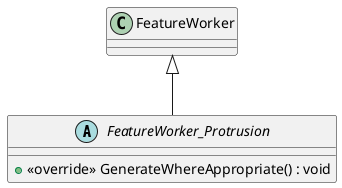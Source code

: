 @startuml
abstract class FeatureWorker_Protrusion {
    + <<override>> GenerateWhereAppropriate() : void
}
FeatureWorker <|-- FeatureWorker_Protrusion
@enduml
